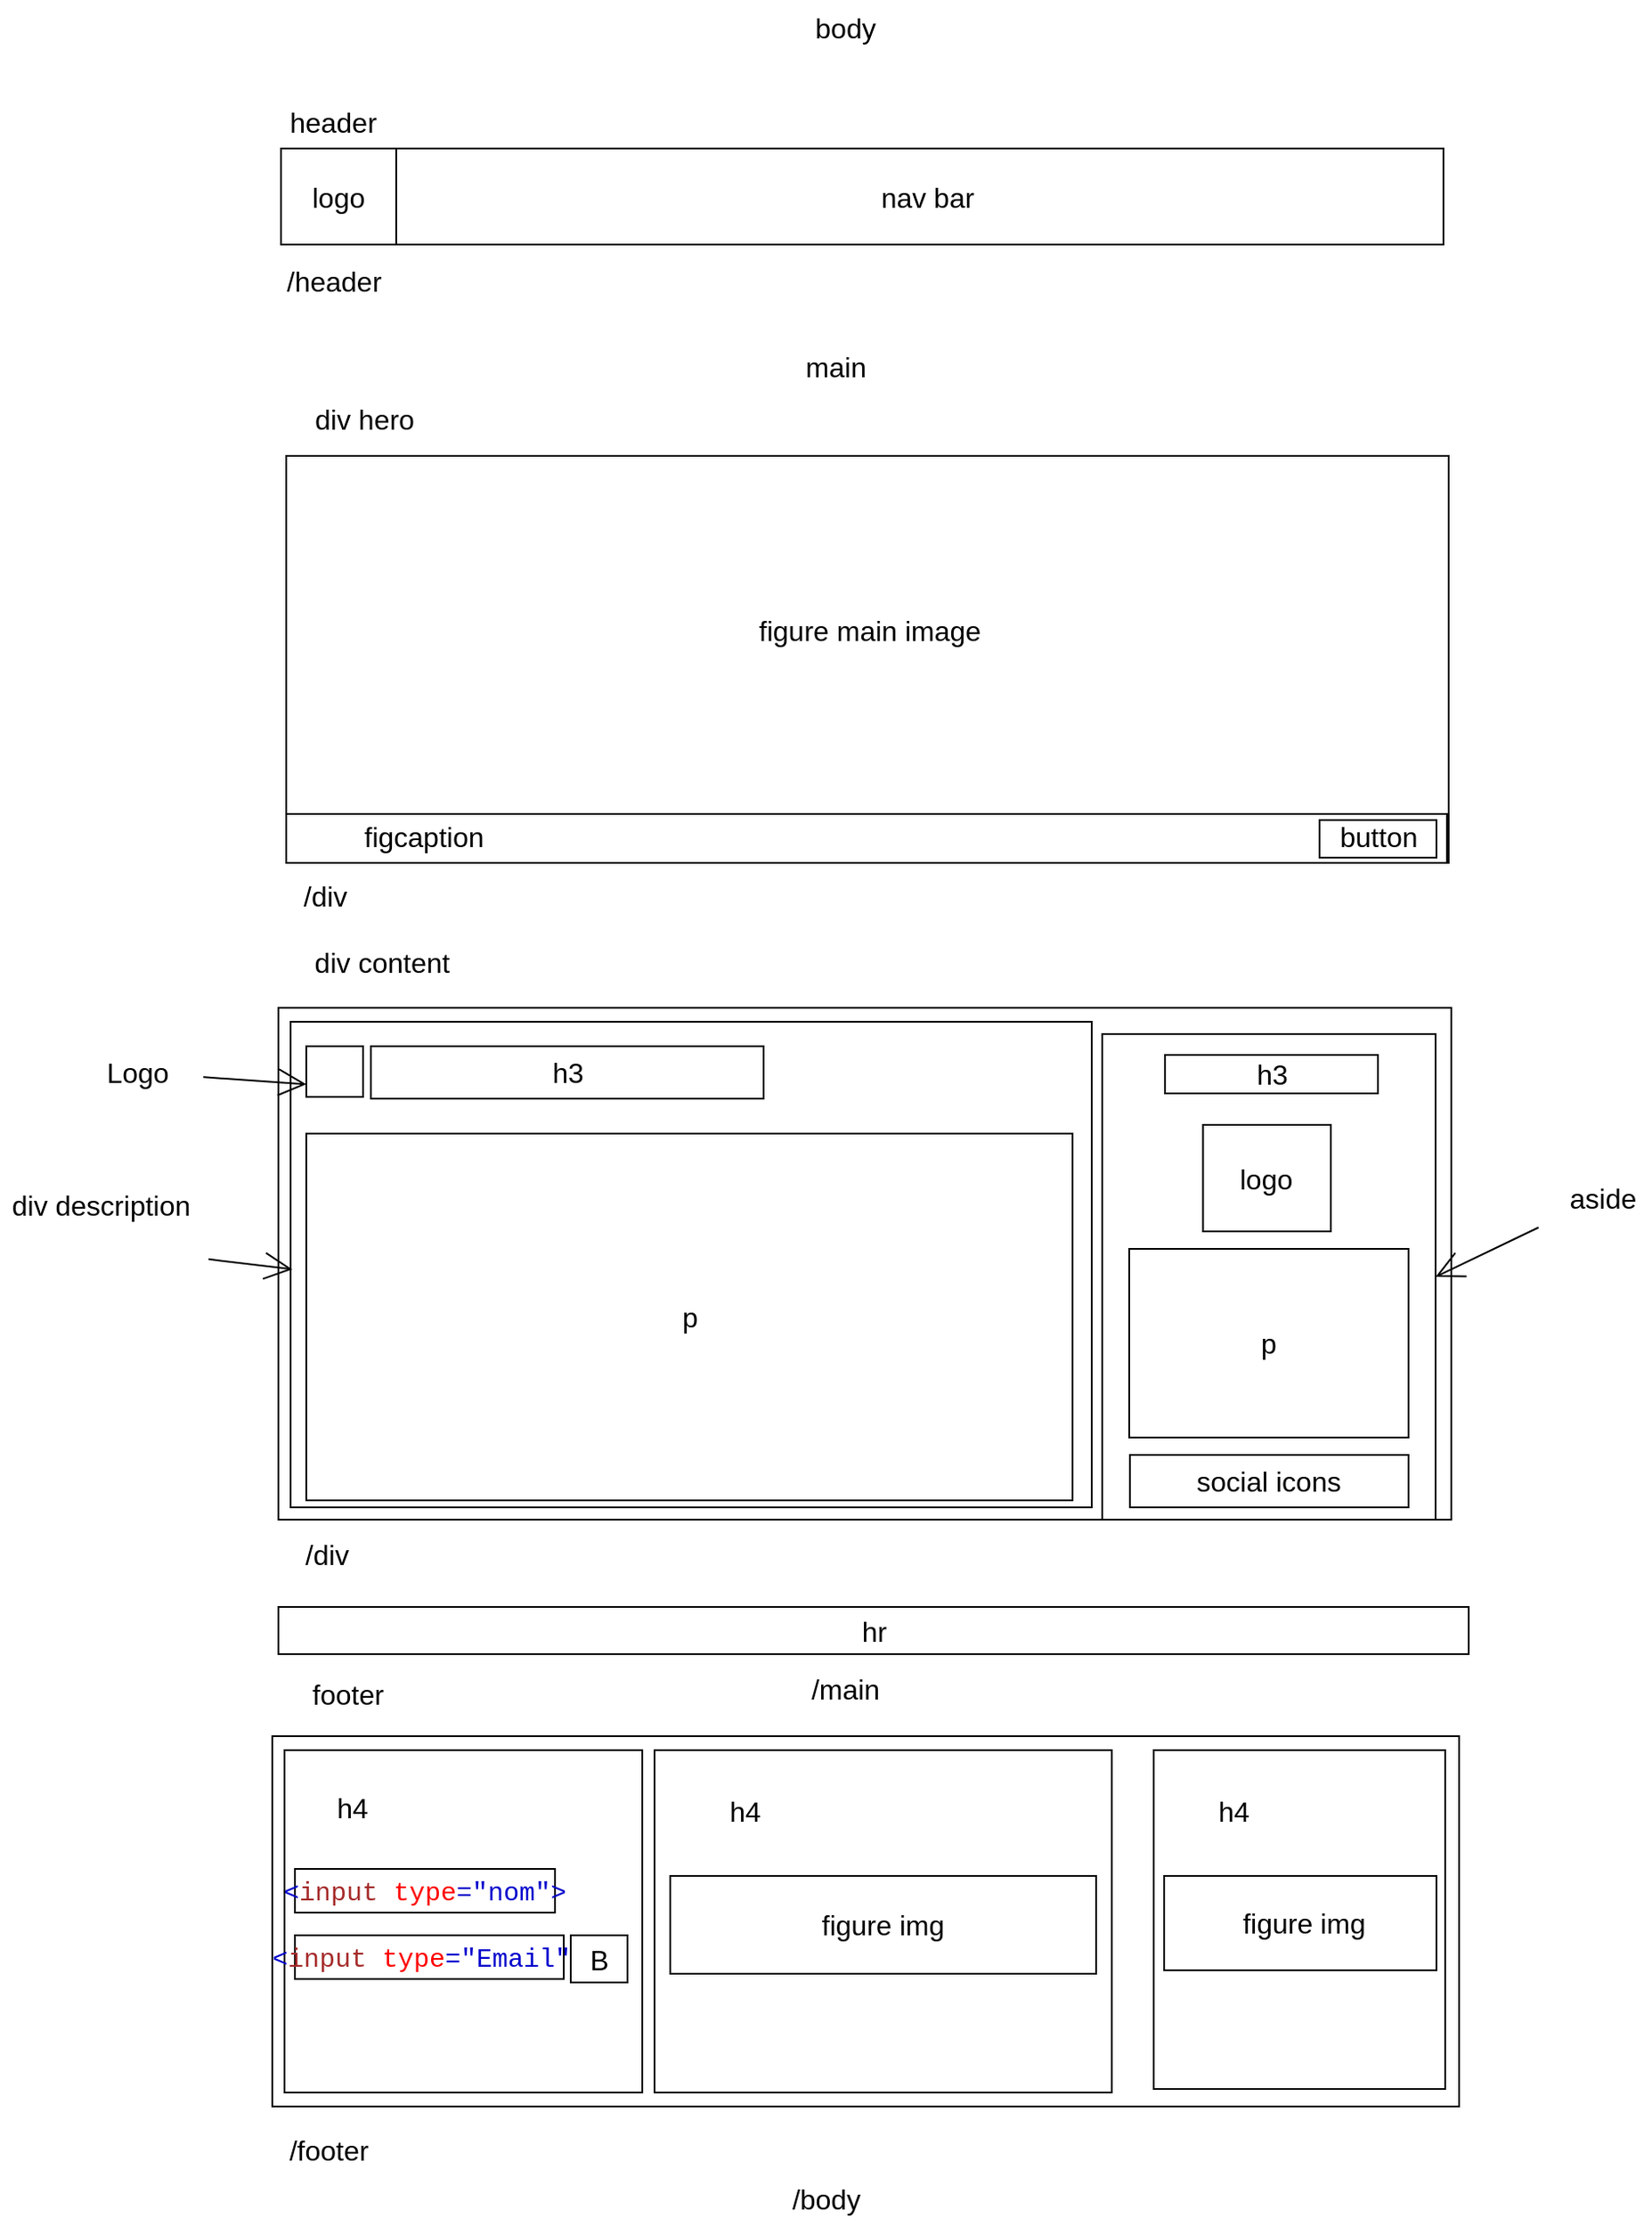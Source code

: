 <mxfile version="20.5.3" type="device"><diagram id="wH_pw_q7OxV00kEXDsT1" name="Page-1"><mxGraphModel dx="1854" dy="967" grid="0" gridSize="10" guides="1" tooltips="1" connect="1" arrows="1" fold="1" page="0" pageScale="1" pageWidth="827" pageHeight="1169" math="0" shadow="0"><root><mxCell id="0"/><mxCell id="1" parent="0"/><mxCell id="Mr3jrmdYDuAs91l6hFVE-14" value="" style="rounded=0;whiteSpace=wrap;html=1;fontSize=16;" parent="1" vertex="1"><mxGeometry x="-40.5" y="460" width="672" height="293" as="geometry"/></mxCell><mxCell id="Mr3jrmdYDuAs91l6hFVE-53" value="" style="rounded=0;whiteSpace=wrap;html=1;fontSize=16;" parent="1" vertex="1"><mxGeometry x="-33.5" y="468" width="459" height="278" as="geometry"/></mxCell><mxCell id="Mr3jrmdYDuAs91l6hFVE-1" value="" style="whiteSpace=wrap;html=1;fontSize=16;" parent="1" vertex="1"><mxGeometry x="-39" y="-32" width="666" height="55" as="geometry"/></mxCell><mxCell id="Mr3jrmdYDuAs91l6hFVE-2" value="header" style="text;strokeColor=none;fillColor=none;html=1;align=center;verticalAlign=middle;whiteSpace=wrap;rounded=0;fontSize=16;" parent="1" vertex="1"><mxGeometry x="-39" y="-62" width="60" height="30" as="geometry"/></mxCell><mxCell id="Mr3jrmdYDuAs91l6hFVE-3" value="" style="rounded=0;whiteSpace=wrap;html=1;fontSize=16;" parent="1" vertex="1"><mxGeometry x="-39" y="-32" width="66" height="55" as="geometry"/></mxCell><mxCell id="Mr3jrmdYDuAs91l6hFVE-4" value="logo" style="text;strokeColor=none;fillColor=none;html=1;align=center;verticalAlign=middle;whiteSpace=wrap;rounded=0;fontSize=16;" parent="1" vertex="1"><mxGeometry x="-36" y="-19.5" width="60" height="30" as="geometry"/></mxCell><mxCell id="Mr3jrmdYDuAs91l6hFVE-6" value="nav bar" style="text;strokeColor=none;fillColor=none;html=1;align=center;verticalAlign=middle;whiteSpace=wrap;rounded=0;fontSize=16;" parent="1" vertex="1"><mxGeometry x="134" y="-19.5" width="395" height="30" as="geometry"/></mxCell><mxCell id="Mr3jrmdYDuAs91l6hFVE-7" value="" style="rounded=0;whiteSpace=wrap;html=1;fontSize=16;" parent="1" vertex="1"><mxGeometry x="-36" y="144" width="666" height="233" as="geometry"/></mxCell><mxCell id="Mr3jrmdYDuAs91l6hFVE-8" value="figure main image" style="text;strokeColor=none;fillColor=none;html=1;align=center;verticalAlign=middle;whiteSpace=wrap;rounded=0;fontSize=16;" parent="1" vertex="1"><mxGeometry x="112" y="168" width="373" height="151" as="geometry"/></mxCell><mxCell id="Mr3jrmdYDuAs91l6hFVE-9" value="" style="rounded=0;whiteSpace=wrap;html=1;fontSize=16;" parent="1" vertex="1"><mxGeometry x="-36" y="349" width="665" height="28" as="geometry"/></mxCell><mxCell id="Mr3jrmdYDuAs91l6hFVE-12" value="main" style="text;strokeColor=none;fillColor=none;html=1;align=center;verticalAlign=middle;whiteSpace=wrap;rounded=0;fontSize=16;" parent="1" vertex="1"><mxGeometry x="249" y="78" width="60" height="30" as="geometry"/></mxCell><mxCell id="Mr3jrmdYDuAs91l6hFVE-13" value="div hero" style="text;strokeColor=none;fillColor=none;html=1;align=center;verticalAlign=middle;whiteSpace=wrap;rounded=0;fontSize=16;" parent="1" vertex="1"><mxGeometry x="-36" y="108" width="90" height="30" as="geometry"/></mxCell><mxCell id="Mr3jrmdYDuAs91l6hFVE-16" value="figcaption" style="text;strokeColor=none;fillColor=none;html=1;align=center;verticalAlign=middle;whiteSpace=wrap;rounded=0;fontSize=16;" parent="1" vertex="1"><mxGeometry x="-8" y="347" width="102" height="30" as="geometry"/></mxCell><mxCell id="Mr3jrmdYDuAs91l6hFVE-19" value="div content" style="text;strokeColor=none;fillColor=none;html=1;align=center;verticalAlign=middle;whiteSpace=wrap;rounded=0;fontSize=16;" parent="1" vertex="1"><mxGeometry x="-39" y="419" width="116" height="30" as="geometry"/></mxCell><mxCell id="Mr3jrmdYDuAs91l6hFVE-21" value="" style="rounded=0;whiteSpace=wrap;html=1;fontSize=16;" parent="1" vertex="1"><mxGeometry x="431.5" y="475" width="191" height="278" as="geometry"/></mxCell><mxCell id="Mr3jrmdYDuAs91l6hFVE-22" value="h3" style="rounded=0;whiteSpace=wrap;html=1;fontSize=16;" parent="1" vertex="1"><mxGeometry x="12.5" y="482" width="225" height="30" as="geometry"/></mxCell><mxCell id="Mr3jrmdYDuAs91l6hFVE-23" value="" style="rounded=0;whiteSpace=wrap;html=1;fontSize=16;" parent="1" vertex="1"><mxGeometry x="-24.5" y="482" width="32.5" height="29" as="geometry"/></mxCell><mxCell id="Mr3jrmdYDuAs91l6hFVE-26" style="edgeStyle=none;curved=1;rounded=0;orthogonalLoop=1;jettySize=auto;html=1;entryX=0;entryY=0.75;entryDx=0;entryDy=0;fontSize=12;endArrow=open;startSize=14;endSize=14;sourcePerimeterSpacing=8;targetPerimeterSpacing=8;" parent="1" source="Mr3jrmdYDuAs91l6hFVE-25" target="Mr3jrmdYDuAs91l6hFVE-23" edge="1"><mxGeometry relative="1" as="geometry"/></mxCell><mxCell id="Mr3jrmdYDuAs91l6hFVE-25" value="Logo" style="text;strokeColor=none;fillColor=none;html=1;align=center;verticalAlign=middle;whiteSpace=wrap;rounded=0;fontSize=16;" parent="1" vertex="1"><mxGeometry x="-151.5" y="482" width="60" height="30" as="geometry"/></mxCell><mxCell id="Mr3jrmdYDuAs91l6hFVE-33" style="edgeStyle=none;curved=1;rounded=0;orthogonalLoop=1;jettySize=auto;html=1;fontSize=12;endArrow=open;startSize=14;endSize=14;sourcePerimeterSpacing=8;targetPerimeterSpacing=8;entryX=1;entryY=0.5;entryDx=0;entryDy=0;" parent="1" source="Mr3jrmdYDuAs91l6hFVE-32" target="Mr3jrmdYDuAs91l6hFVE-21" edge="1"><mxGeometry relative="1" as="geometry"/></mxCell><mxCell id="Mr3jrmdYDuAs91l6hFVE-32" value="aside" style="text;html=1;align=center;verticalAlign=middle;resizable=0;points=[];autosize=1;strokeColor=none;fillColor=none;fontSize=16;" parent="1" vertex="1"><mxGeometry x="689.5" y="553" width="56" height="31" as="geometry"/></mxCell><mxCell id="Mr3jrmdYDuAs91l6hFVE-34" value="h3" style="rounded=0;whiteSpace=wrap;html=1;fontSize=16;" parent="1" vertex="1"><mxGeometry x="467.5" y="487" width="122" height="22" as="geometry"/></mxCell><mxCell id="Mr3jrmdYDuAs91l6hFVE-35" value="logo" style="rounded=0;whiteSpace=wrap;html=1;fontSize=16;" parent="1" vertex="1"><mxGeometry x="489.25" y="527" width="73.25" height="61" as="geometry"/></mxCell><mxCell id="Mr3jrmdYDuAs91l6hFVE-37" value="p" style="rounded=0;whiteSpace=wrap;html=1;fontSize=16;" parent="1" vertex="1"><mxGeometry x="447" y="598" width="160" height="108" as="geometry"/></mxCell><mxCell id="Mr3jrmdYDuAs91l6hFVE-38" value="social icons" style="rounded=0;whiteSpace=wrap;html=1;fontSize=16;" parent="1" vertex="1"><mxGeometry x="447.38" y="716" width="159.62" height="30" as="geometry"/></mxCell><mxCell id="Mr3jrmdYDuAs91l6hFVE-42" value="p" style="rounded=0;whiteSpace=wrap;html=1;fontSize=16;" parent="1" vertex="1"><mxGeometry x="-24.5" y="532" width="439" height="210" as="geometry"/></mxCell><mxCell id="Mr3jrmdYDuAs91l6hFVE-43" value="" style="rounded=0;whiteSpace=wrap;html=1;fontSize=16;" parent="1" vertex="1"><mxGeometry x="-44" y="877" width="680" height="212" as="geometry"/></mxCell><mxCell id="Mr3jrmdYDuAs91l6hFVE-44" value="footer" style="text;strokeColor=none;fillColor=none;html=1;align=center;verticalAlign=middle;whiteSpace=wrap;rounded=0;fontSize=16;" parent="1" vertex="1"><mxGeometry x="-44" y="838" width="87" height="30" as="geometry"/></mxCell><mxCell id="Mr3jrmdYDuAs91l6hFVE-46" value="/main" style="text;html=1;align=center;verticalAlign=middle;resizable=0;points=[];autosize=1;strokeColor=none;fillColor=none;fontSize=16;" parent="1" vertex="1"><mxGeometry x="255" y="834" width="57" height="31" as="geometry"/></mxCell><mxCell id="Mr3jrmdYDuAs91l6hFVE-48" value="" style="rounded=0;whiteSpace=wrap;html=1;fontSize=16;" parent="1" vertex="1"><mxGeometry x="-37" y="885" width="205" height="196" as="geometry"/></mxCell><mxCell id="Mr3jrmdYDuAs91l6hFVE-49" value="h4" style="text;strokeColor=none;fillColor=none;html=1;align=center;verticalAlign=middle;whiteSpace=wrap;rounded=0;fontSize=16;" parent="1" vertex="1"><mxGeometry x="-28" y="903" width="60" height="30" as="geometry"/></mxCell><mxCell id="Mr3jrmdYDuAs91l6hFVE-50" value="" style="rounded=0;whiteSpace=wrap;html=1;fontSize=16;" parent="1" vertex="1"><mxGeometry x="175" y="885" width="262" height="196" as="geometry"/></mxCell><mxCell id="Mr3jrmdYDuAs91l6hFVE-51" value="" style="rounded=0;whiteSpace=wrap;html=1;fontSize=16;" parent="1" vertex="1"><mxGeometry x="461" y="885" width="167" height="194" as="geometry"/></mxCell><mxCell id="Mr3jrmdYDuAs91l6hFVE-54" value="&lt;span style=&quot;box-sizing: inherit; color: mediumblue; font-family: Consolas, Menlo, &amp;quot;courier new&amp;quot;, monospace; font-size: 15px; text-align: start;&quot; class=&quot;tagcolor&quot;&gt;&amp;lt;&lt;/span&gt;&lt;span style=&quot;color: rgb(165, 42, 42); font-family: Consolas, Menlo, &amp;quot;courier new&amp;quot;, monospace; font-size: 15px; text-align: start;&quot;&gt;input&lt;/span&gt;&lt;span style=&quot;box-sizing: inherit; color: red; font-family: Consolas, Menlo, &amp;quot;courier new&amp;quot;, monospace; font-size: 15px; text-align: start;&quot; class=&quot;attributecolor&quot;&gt;&amp;nbsp;type&lt;span style=&quot;box-sizing: inherit; color: mediumblue;&quot; class=&quot;attributevaluecolor&quot;&gt;=&quot;nom&quot;&lt;/span&gt;&lt;/span&gt;&lt;span style=&quot;box-sizing: inherit; color: mediumblue; font-family: Consolas, Menlo, &amp;quot;courier new&amp;quot;, monospace; font-size: 15px; text-align: start;&quot; class=&quot;tagcolor&quot;&gt;&amp;gt;&lt;/span&gt;" style="rounded=0;whiteSpace=wrap;html=1;fontSize=16;" parent="1" vertex="1"><mxGeometry x="-31" y="953" width="149" height="25" as="geometry"/></mxCell><mxCell id="Mr3jrmdYDuAs91l6hFVE-55" value="&lt;span style=&quot;box-sizing: inherit; color: mediumblue; font-family: Consolas, Menlo, &amp;quot;courier new&amp;quot;, monospace; font-size: 15px; text-align: start;&quot; class=&quot;tagcolor&quot;&gt;&amp;lt;&lt;/span&gt;&lt;span style=&quot;color: rgb(165, 42, 42); font-family: Consolas, Menlo, &amp;quot;courier new&amp;quot;, monospace; font-size: 15px; text-align: start;&quot;&gt;input&lt;/span&gt;&lt;span style=&quot;box-sizing: inherit; color: red; font-family: Consolas, Menlo, &amp;quot;courier new&amp;quot;, monospace; font-size: 15px; text-align: start;&quot; class=&quot;attributecolor&quot;&gt;&amp;nbsp;type&lt;span style=&quot;box-sizing: inherit; color: mediumblue;&quot; class=&quot;attributevaluecolor&quot;&gt;=&quot;Email&quot;&lt;/span&gt;&lt;/span&gt;&lt;span style=&quot;box-sizing: inherit; color: mediumblue; font-family: Consolas, Menlo, &amp;quot;courier new&amp;quot;, monospace; font-size: 15px; text-align: start;&quot; class=&quot;tagcolor&quot;&gt;&amp;gt;&lt;/span&gt;" style="rounded=0;whiteSpace=wrap;html=1;fontSize=16;" parent="1" vertex="1"><mxGeometry x="-31" y="991" width="154" height="25" as="geometry"/></mxCell><mxCell id="Mr3jrmdYDuAs91l6hFVE-56" value="B" style="rounded=0;whiteSpace=wrap;html=1;fontSize=16;" parent="1" vertex="1"><mxGeometry x="127" y="991" width="32.5" height="27" as="geometry"/></mxCell><mxCell id="Mr3jrmdYDuAs91l6hFVE-57" value="h4" style="text;strokeColor=none;fillColor=none;html=1;align=center;verticalAlign=middle;whiteSpace=wrap;rounded=0;fontSize=16;" parent="1" vertex="1"><mxGeometry x="197" y="905" width="60" height="30" as="geometry"/></mxCell><mxCell id="Mr3jrmdYDuAs91l6hFVE-58" value="figure img" style="rounded=0;whiteSpace=wrap;html=1;fontSize=16;" parent="1" vertex="1"><mxGeometry x="184" y="957" width="244" height="56" as="geometry"/></mxCell><mxCell id="Mr3jrmdYDuAs91l6hFVE-59" value="h4" style="text;strokeColor=none;fillColor=none;html=1;align=center;verticalAlign=middle;whiteSpace=wrap;rounded=0;fontSize=16;" parent="1" vertex="1"><mxGeometry x="477" y="905" width="60" height="30" as="geometry"/></mxCell><mxCell id="Mr3jrmdYDuAs91l6hFVE-60" value="&amp;nbsp;figure img" style="rounded=0;whiteSpace=wrap;html=1;fontSize=16;" parent="1" vertex="1"><mxGeometry x="467" y="957" width="156" height="54" as="geometry"/></mxCell><mxCell id="Mr3jrmdYDuAs91l6hFVE-61" value="/header" style="text;html=1;align=center;verticalAlign=middle;resizable=0;points=[];autosize=1;strokeColor=none;fillColor=none;fontSize=16;" parent="1" vertex="1"><mxGeometry x="-45" y="28" width="72" height="31" as="geometry"/></mxCell><mxCell id="Mr3jrmdYDuAs91l6hFVE-62" value="/div" style="text;html=1;align=center;verticalAlign=middle;resizable=0;points=[];autosize=1;strokeColor=none;fillColor=none;fontSize=16;" parent="1" vertex="1"><mxGeometry x="-36" y="380" width="43" height="31" as="geometry"/></mxCell><mxCell id="Mr3jrmdYDuAs91l6hFVE-63" value="/div" style="text;html=1;align=center;verticalAlign=middle;resizable=0;points=[];autosize=1;strokeColor=none;fillColor=none;fontSize=16;" parent="1" vertex="1"><mxGeometry x="-34.5" y="757" width="43" height="31" as="geometry"/></mxCell><mxCell id="Mr3jrmdYDuAs91l6hFVE-64" value="/footer" style="text;html=1;align=center;verticalAlign=middle;resizable=0;points=[];autosize=1;strokeColor=none;fillColor=none;fontSize=16;" parent="1" vertex="1"><mxGeometry x="-44" y="1098" width="63" height="31" as="geometry"/></mxCell><mxCell id="Mr3jrmdYDuAs91l6hFVE-75" style="edgeStyle=none;curved=1;rounded=0;orthogonalLoop=1;jettySize=auto;html=1;fontSize=12;endArrow=open;startSize=14;endSize=14;sourcePerimeterSpacing=8;targetPerimeterSpacing=8;" parent="1" target="Mr3jrmdYDuAs91l6hFVE-42" edge="1"><mxGeometry relative="1" as="geometry"><mxPoint x="-80.5" y="603.924" as="sourcePoint"/></mxGeometry></mxCell><mxCell id="Mr3jrmdYDuAs91l6hFVE-74" value="div description" style="text;strokeColor=none;fillColor=none;html=1;align=center;verticalAlign=middle;whiteSpace=wrap;rounded=0;fontSize=16;" parent="1" vertex="1"><mxGeometry x="-200" y="558" width="116" height="30" as="geometry"/></mxCell><mxCell id="Mr3jrmdYDuAs91l6hFVE-79" value="hr" style="rounded=0;whiteSpace=wrap;html=1;fontSize=16;" parent="1" vertex="1"><mxGeometry x="-40.5" y="803" width="682" height="27" as="geometry"/></mxCell><mxCell id="Mr3jrmdYDuAs91l6hFVE-80" value="" style="rounded=0;whiteSpace=wrap;html=1;fontSize=16;" parent="1" vertex="1"><mxGeometry x="556" y="352.5" width="67" height="21.5" as="geometry"/></mxCell><mxCell id="Mr3jrmdYDuAs91l6hFVE-18" value="button" style="text;strokeColor=none;fillColor=none;html=1;align=center;verticalAlign=middle;whiteSpace=wrap;rounded=0;fontSize=16;" parent="1" vertex="1"><mxGeometry x="562" y="352" width="55.5" height="20.5" as="geometry"/></mxCell><mxCell id="Mr3jrmdYDuAs91l6hFVE-84" value="body" style="text;html=1;align=center;verticalAlign=middle;resizable=0;points=[];autosize=1;strokeColor=none;fillColor=none;fontSize=16;" parent="1" vertex="1"><mxGeometry x="257" y="-117" width="53" height="31" as="geometry"/></mxCell><mxCell id="Mr3jrmdYDuAs91l6hFVE-85" value="/body" style="text;html=1;align=center;verticalAlign=middle;resizable=0;points=[];autosize=1;strokeColor=none;fillColor=none;fontSize=16;" parent="1" vertex="1"><mxGeometry x="244" y="1126" width="57" height="31" as="geometry"/></mxCell></root></mxGraphModel></diagram></mxfile>